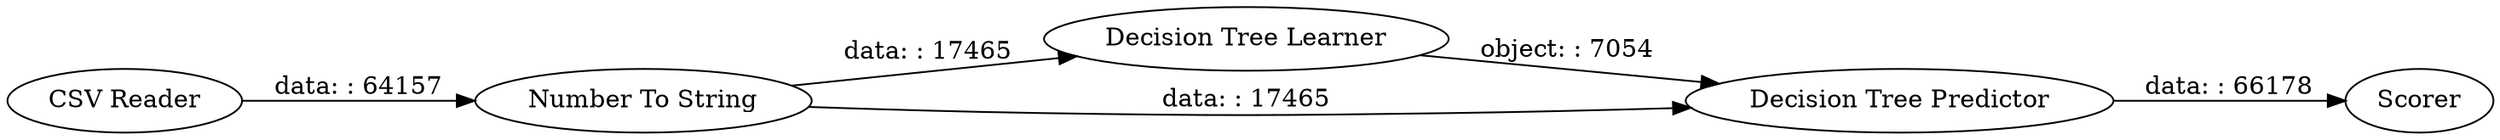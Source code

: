 digraph {
	"1492270067222128878_1" [label="CSV Reader"]
	"1492270067222128878_5" [label=Scorer]
	"1492270067222128878_3" [label="Decision Tree Learner"]
	"1492270067222128878_2" [label="Number To String"]
	"1492270067222128878_4" [label="Decision Tree Predictor"]
	"1492270067222128878_2" -> "1492270067222128878_4" [label="data: : 17465"]
	"1492270067222128878_2" -> "1492270067222128878_3" [label="data: : 17465"]
	"1492270067222128878_1" -> "1492270067222128878_2" [label="data: : 64157"]
	"1492270067222128878_4" -> "1492270067222128878_5" [label="data: : 66178"]
	"1492270067222128878_3" -> "1492270067222128878_4" [label="object: : 7054"]
	rankdir=LR
}
